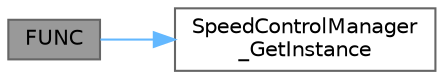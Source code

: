 digraph "FUNC"
{
 // LATEX_PDF_SIZE
  bgcolor="transparent";
  edge [fontname=Helvetica,fontsize=10,labelfontname=Helvetica,labelfontsize=10];
  node [fontname=Helvetica,fontsize=10,shape=box,height=0.2,width=0.4];
  rankdir="LR";
  Node1 [id="Node000001",label="FUNC",height=0.2,width=0.4,color="gray40", fillcolor="grey60", style="filled", fontcolor="black",tooltip="Initializes the speed control manager."];
  Node1 -> Node2 [id="edge1_Node000001_Node000002",color="steelblue1",style="solid",tooltip=" "];
  Node2 [id="Node000002",label="SpeedControlManager\l_GetInstance",height=0.2,width=0.4,color="grey40", fillcolor="white", style="filled",URL="$_speed_control_manager_8c.html#a27a86d22ff5f376af878b5ac12c51acb",tooltip="Retrieves the instance of the Speed Control Manager."];
}
